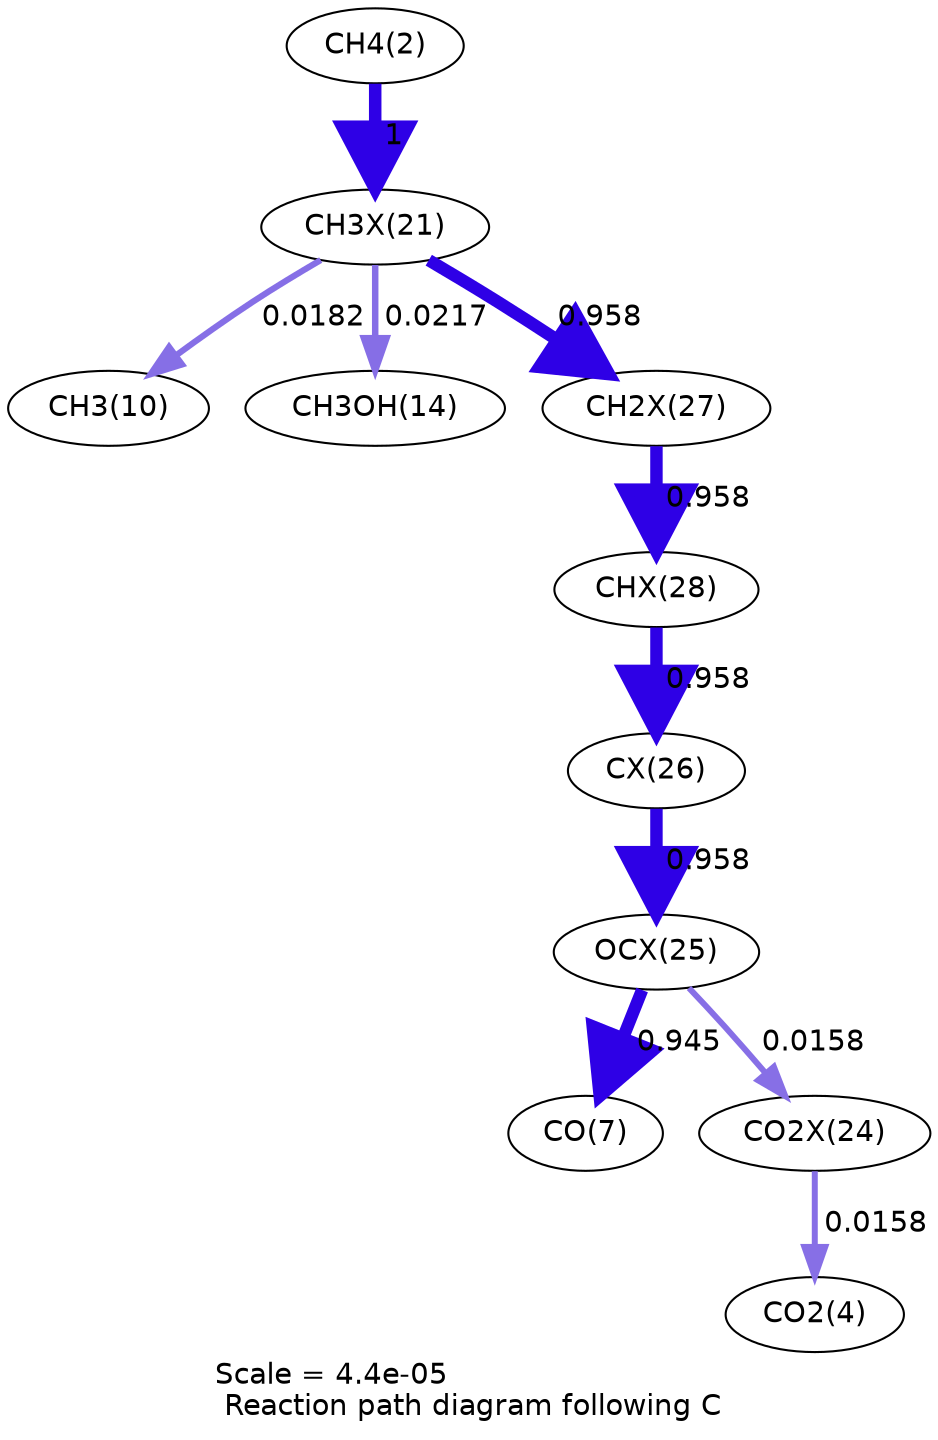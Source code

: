 digraph reaction_paths {
center=1;
s4 -> s27[fontname="Helvetica", penwidth=6, arrowsize=3, color="0.7, 1.5, 0.9"
, label=" 1"];
s27 -> s12[fontname="Helvetica", penwidth=2.98, arrowsize=1.49, color="0.7, 0.518, 0.9"
, label=" 0.0182"];
s27 -> s16[fontname="Helvetica", penwidth=3.11, arrowsize=1.55, color="0.7, 0.522, 0.9"
, label=" 0.0217"];
s27 -> s33[fontname="Helvetica", penwidth=5.97, arrowsize=2.98, color="0.7, 1.46, 0.9"
, label=" 0.958"];
s33 -> s34[fontname="Helvetica", penwidth=5.97, arrowsize=2.98, color="0.7, 1.46, 0.9"
, label=" 0.958"];
s34 -> s32[fontname="Helvetica", penwidth=5.97, arrowsize=2.98, color="0.7, 1.46, 0.9"
, label=" 0.958"];
s32 -> s31[fontname="Helvetica", penwidth=5.97, arrowsize=2.98, color="0.7, 1.46, 0.9"
, label=" 0.958"];
s31 -> s9[fontname="Helvetica", penwidth=5.96, arrowsize=2.98, color="0.7, 1.45, 0.9"
, label=" 0.945"];
s31 -> s30[fontname="Helvetica", penwidth=2.87, arrowsize=1.43, color="0.7, 0.516, 0.9"
, label=" 0.0158"];
s30 -> s6[fontname="Helvetica", penwidth=2.87, arrowsize=1.43, color="0.7, 0.516, 0.9"
, label=" 0.0158"];
s4 [ fontname="Helvetica", label="CH4(2)"];
s6 [ fontname="Helvetica", label="CO2(4)"];
s9 [ fontname="Helvetica", label="CO(7)"];
s12 [ fontname="Helvetica", label="CH3(10)"];
s16 [ fontname="Helvetica", label="CH3OH(14)"];
s27 [ fontname="Helvetica", label="CH3X(21)"];
s30 [ fontname="Helvetica", label="CO2X(24)"];
s31 [ fontname="Helvetica", label="OCX(25)"];
s32 [ fontname="Helvetica", label="CX(26)"];
s33 [ fontname="Helvetica", label="CH2X(27)"];
s34 [ fontname="Helvetica", label="CHX(28)"];
 label = "Scale = 4.4e-05\l Reaction path diagram following C";
 fontname = "Helvetica";
}
